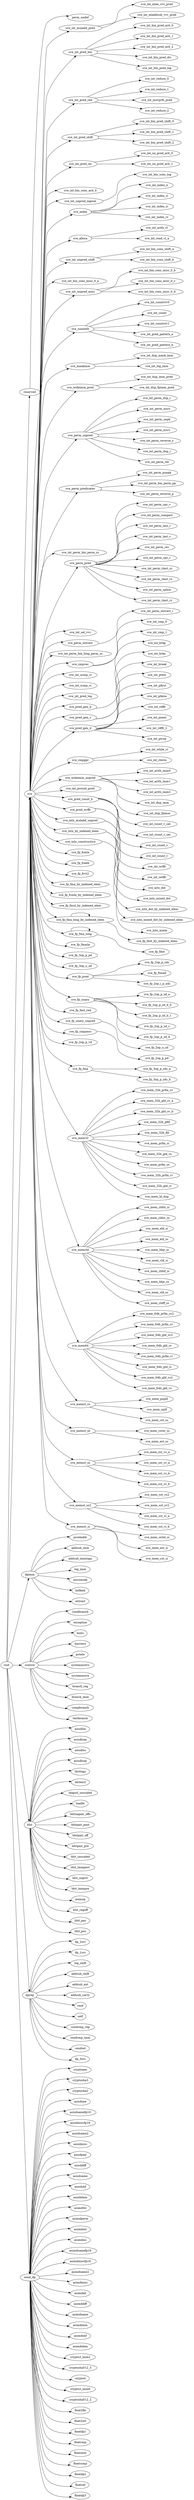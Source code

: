 digraph decode {
	rankdir=LR;
	root -> reserved;
	reserved -> perm_undef;
	root -> sve;
	sve -> sve_int_muladd_pred;
	sve_int_muladd_pred -> sve_int_mlas_vvv_pred;
	sve_int_muladd_pred -> sve_int_mladdsub_vvv_pred;
	sve -> sve_int_pred_bin;
	sve_int_pred_bin -> sve_int_bin_pred_arit_0;
	sve_int_pred_bin -> sve_int_bin_pred_arit_1;
	sve_int_pred_bin -> sve_int_bin_pred_arit_2;
	sve_int_pred_bin -> sve_int_bin_pred_div;
	sve_int_pred_bin -> sve_int_bin_pred_log;
	sve -> sve_int_pred_red;
	sve_int_pred_red -> sve_int_reduce_0;
	sve_int_pred_red -> sve_int_reduce_1;
	sve_int_pred_red -> sve_int_movprfx_pred;
	sve_int_pred_red -> sve_int_reduce_2;
	sve -> sve_int_pred_shift;
	sve_int_pred_shift -> sve_int_bin_pred_shift_0;
	sve_int_pred_shift -> sve_int_bin_pred_shift_1;
	sve_int_pred_shift -> sve_int_bin_pred_shift_2;
	sve -> sve_int_pred_un;
	sve_int_pred_un -> sve_int_un_pred_arit_0;
	sve_int_pred_un -> sve_int_un_pred_arit_1;
	sve -> sve_int_bin_cons_arit_0;
	sve -> sve_int_unpred_logical;
	sve_int_unpred_logical -> sve_int_bin_cons_log;
	sve -> sve_index;
	sve_index -> sve_int_index_ii;
	sve_index -> sve_int_index_ri;
	sve_index -> sve_int_index_ir;
	sve_index -> sve_int_index_rr;
	sve -> sve_alloca;
	sve_alloca -> sve_int_arith_vl;
	sve_alloca -> sve_int_read_vl_a;
	sve -> sve_int_unpred_shift;
	sve_int_unpred_shift -> sve_int_bin_cons_shift_a;
	sve_int_unpred_shift -> sve_int_bin_cons_shift_b;
	sve -> sve_int_bin_cons_misc_0_a;
	sve -> sve_int_unpred_misc;
	sve_int_unpred_misc -> sve_int_bin_cons_misc_0_b;
	sve_int_unpred_misc -> sve_int_bin_cons_misc_0_c;
	sve_int_unpred_misc -> sve_int_bin_cons_misc_0_d;
	sve -> sve_countelt;
	sve_countelt -> sve_int_countvlv0;
	sve_countelt -> sve_int_count;
	sve_countelt -> sve_int_countvlv1;
	sve_countelt -> sve_int_pred_pattern_a;
	sve_countelt -> sve_int_pred_pattern_b;
	sve -> sve_maskimm;
	sve_maskimm -> sve_int_dup_mask_imm;
	sve_maskimm -> sve_int_log_imm;
	sve -> sve_wideimm_pred;
	sve_wideimm_pred -> sve_int_dup_imm_pred;
	sve_wideimm_pred -> sve_int_dup_fpimm_pred;
	sve -> sve_perm_unpred;
	sve_perm_unpred -> sve_int_perm_dup_r;
	sve_perm_unpred -> sve_int_perm_insrs;
	sve_perm_unpred -> sve_int_perm_unpk;
	sve_perm_unpred -> sve_int_perm_insrv;
	sve_perm_unpred -> sve_int_perm_reverse_z;
	sve_perm_unpred -> sve_int_perm_dup_i;
	sve_perm_unpred -> sve_int_perm_tbl;
	sve -> sve_perm_predicates;
	sve_perm_predicates -> sve_int_perm_punpk;
	sve_perm_predicates -> sve_int_perm_bin_perm_pp;
	sve_perm_predicates -> sve_int_perm_reverse_p;
	sve -> sve_int_perm_bin_perm_zz;
	sve -> sve_perm_pred;
	sve_perm_pred -> sve_int_perm_cpy_v;
	sve_perm_pred -> sve_int_perm_compact;
	sve_perm_pred -> sve_int_perm_last_r;
	sve_perm_pred -> sve_int_perm_last_v;
	sve_perm_pred -> sve_int_perm_rev;
	sve_perm_pred -> sve_int_perm_cpy_r;
	sve_perm_pred -> sve_int_perm_clast_zz;
	sve_perm_pred -> sve_int_perm_clast_vz;
	sve_perm_pred -> sve_int_perm_splice;
	sve_perm_pred -> sve_int_perm_clast_rz;
	sve -> sve_int_sel_vvv;
	sve -> sve_perm_extract;
	sve_perm_extract -> sve_int_perm_extract_i;
	sve -> sve_int_perm_bin_long_perm_zz;
	sve -> sve_cmpvec;
	sve_cmpvec -> sve_int_cmp_0;
	sve_cmpvec -> sve_int_cmp_1;
	sve -> sve_int_ucmp_vi;
	sve -> sve_int_scmp_vi;
	sve -> sve_int_pred_log;
	sve -> sve_pred_gen_b;
	sve_pred_gen_b -> sve_int_brkp;
	sve -> sve_pred_gen_c;
	sve_pred_gen_c -> sve_int_brkn;
	sve_pred_gen_c -> sve_int_break;
	sve -> sve_pred_gen_d;
	sve_pred_gen_d -> sve_int_ptest;
	sve_pred_gen_d -> sve_int_pfirst;
	sve_pred_gen_d -> sve_int_pfalse;
	sve_pred_gen_d -> sve_int_rdffr;
	sve_pred_gen_d -> sve_int_pnext;
	sve_pred_gen_d -> sve_int_rdffr_2;
	sve_pred_gen_d -> sve_int_ptrue;
	sve -> sve_cmpgpr;
	sve_cmpgpr -> sve_int_while_rr;
	sve_cmpgpr -> sve_int_cterm;
	sve -> sve_wideimm_unpred;
	sve_wideimm_unpred -> sve_int_arith_imm0;
	sve_wideimm_unpred -> sve_int_arith_imm1;
	sve_wideimm_unpred -> sve_int_arith_imm2;
	sve_wideimm_unpred -> sve_int_dup_imm;
	sve_wideimm_unpred -> sve_int_dup_fpimm;
	sve -> sve_int_pcount_pred;
	sve -> sve_pred_count_b;
	sve_pred_count_b -> sve_int_count_v_sat;
	sve_pred_count_b -> sve_int_count_r_sat;
	sve_pred_count_b -> sve_int_count_v;
	sve_pred_count_b -> sve_int_count_r;
	sve -> sve_pred_wrffr;
	sve_pred_wrffr -> sve_int_wrffr;
	sve_pred_wrffr -> sve_int_setffr;
	sve -> sve_intx_muladd_unpred;
	sve_intx_muladd_unpred -> sve_intx_dot;
	sve_intx_muladd_unpred -> sve_intx_mixed_dot;
	sve -> sve_intx_by_indexed_elem;
	sve_intx_by_indexed_elem -> sve_intx_dot_by_indexed_elem;
	sve_intx_by_indexed_elem -> sve_intx_mixed_dot_by_indexed_elem;
	sve -> sve_intx_constructive;
	sve_intx_constructive -> sve_intx_mmla;
	sve -> sve_fp_fcmla;
	sve -> sve_fp_fcadd;
	sve -> sve_fp_fcvt2;
	sve -> sve_fp_fma_by_indexed_elem;
	sve -> sve_fp_fcmla_by_indexed_elem;
	sve -> sve_fp_fmul_by_indexed_elem;
	sve -> sve_fp_fma_long_by_indexed_elem;
	sve_fp_fma_long_by_indexed_elem -> sve_fp_fdot_by_indexed_elem;
	sve_fp_fma_long_by_indexed_elem -> sve_fp_fma_long_by_indexed_elem;
	sve -> sve_fp_fma_long;
	sve_fp_fma_long -> sve_fp_fdot;
	sve_fp_fma_long -> sve_fp_fma_long;
	sve -> sve_fp_fmmla;
	sve -> sve_fp_3op_p_pd;
	sve -> sve_fp_3op_u_zd;
	sve -> sve_fp_pred;
	sve_fp_pred -> sve_fp_2op_p_zds;
	sve_fp_pred -> sve_fp_ftmad;
	sve_fp_pred -> sve_fp_2op_i_p_zds;
	sve -> sve_fp_unary;
	sve_fp_unary -> sve_fp_2op_p_zd_a;
	sve_fp_unary -> sve_fp_2op_p_zd_b_0;
	sve_fp_unary -> sve_fp_2op_p_zd_b_1;
	sve_fp_unary -> sve_fp_2op_p_zd_c;
	sve_fp_unary -> sve_fp_2op_p_zd_d;
	sve -> sve_fp_fast_red;
	sve -> sve_fp_unary_unpred;
	sve_fp_unary_unpred -> sve_fp_2op_u_zd;
	sve -> sve_fp_cmpzero;
	sve_fp_cmpzero -> sve_fp_2op_p_pd;
	sve -> sve_fp_2op_p_vd;
	sve -> sve_fp_fma;
	sve_fp_fma -> sve_fp_3op_p_zds_a;
	sve_fp_fma -> sve_fp_3op_p_zds_b;
	sve -> sve_mem32;
	sve_mem32 -> sve_mem_32b_prfm_sv;
	sve_mem32 -> sve_mem_32b_gld_sv_a;
	sve_mem32 -> sve_mem_32b_gld_sv_b;
	sve_mem32 -> sve_mem_32b_pfill;
	sve_mem32 -> sve_mem_32b_fill;
	sve_mem32 -> sve_mem_prfm_si;
	sve_mem32 -> sve_mem_32b_gld_vs;
	sve_mem32 -> sve_mem_prfm_ss;
	sve_mem32 -> sve_mem_32b_prfm_vi;
	sve_mem32 -> sve_mem_32b_gld_vi;
	sve_mem32 -> sve_mem_ld_dup;
	sve -> sve_memcld;
	sve_memcld -> sve_mem_cldnt_si;
	sve_memcld -> sve_mem_cldnt_ss;
	sve_memcld -> sve_mem_eld_si;
	sve_memcld -> sve_mem_eld_ss;
	sve_memcld -> sve_mem_ldqr_si;
	sve_memcld -> sve_mem_cld_si;
	sve_memcld -> sve_mem_cldnf_si;
	sve_memcld -> sve_mem_ldqr_ss;
	sve_memcld -> sve_mem_cld_ss;
	sve_memcld -> sve_mem_cldff_ss;
	sve -> sve_mem64;
	sve_mem64 -> sve_mem_64b_prfm_sv2;
	sve_mem64 -> sve_mem_64b_prfm_sv;
	sve_mem64 -> sve_mem_64b_gld_sv2;
	sve_mem64 -> sve_mem_64b_gld_sv;
	sve_mem64 -> sve_mem_64b_prfm_vi;
	sve_mem64 -> sve_mem_64b_gld_vi;
	sve_mem64 -> sve_mem_64b_gld_vs2;
	sve_mem64 -> sve_mem_64b_gld_vs;
	sve -> sve_memst_cs;
	sve_memst_cs -> sve_mem_pspill;
	sve_memst_cs -> sve_mem_spill;
	sve_memst_cs -> sve_mem_cst_ss;
	sve -> sve_memst_nt;
	sve_memst_nt -> sve_mem_cstnt_ss;
	sve_memst_nt -> sve_mem_est_ss;
	sve -> sve_memst_ss;
	sve_memst_ss -> sve_mem_sst_vs_a;
	sve_memst_ss -> sve_mem_sst_sv_a;
	sve_memst_ss -> sve_mem_sst_vs_b;
	sve_memst_ss -> sve_mem_sst_sv_b;
	sve -> sve_memst_ss2;
	sve_memst_ss2 -> sve_mem_sst_vs2;
	sve_memst_ss2 -> sve_mem_sst_sv2;
	sve_memst_ss2 -> sve_mem_sst_vi_a;
	sve_memst_ss2 -> sve_mem_sst_vi_b;
	sve -> sve_memst_si;
	sve_memst_si -> sve_mem_cstnt_si;
	sve_memst_si -> sve_mem_est_si;
	sve_memst_si -> sve_mem_cst_si;
	root -> dpimm;
	dpimm -> pcreladdr;
	dpimm -> addsub_imm;
	dpimm -> addsub_immtags;
	dpimm -> log_imm;
	dpimm -> movewide;
	dpimm -> bitfield;
	dpimm -> extract;
	root -> control;
	control -> condbranch;
	control -> exception;
	control -> hints;
	control -> barriers;
	control -> pstate;
	control -> systeminstrs;
	control -> systemmove;
	control -> branch_reg;
	control -> branch_imm;
	control -> compbranch;
	control -> testbranch;
	root -> ldst;
	ldst -> asisdlse;
	ldst -> asisdlsep;
	ldst -> asisdlso;
	ldst -> asisdlsop;
	ldst -> ldsttags;
	ldst -> ldstexcl;
	ldst -> ldapstl_unscaled;
	ldst -> loadlit;
	ldst -> ldstnapair_offs;
	ldst -> ldstpair_post;
	ldst -> ldstpair_off;
	ldst -> ldstpair_pre;
	ldst -> ldst_unscaled;
	ldst -> ldst_immpost;
	ldst -> ldst_unpriv;
	ldst -> ldst_immpre;
	ldst -> memop;
	ldst -> ldst_regoff;
	ldst -> ldst_pac;
	ldst -> ldst_pos;
	root -> dpreg;
	dpreg -> dp_2src;
	dpreg -> dp_1src;
	dpreg -> log_shift;
	dpreg -> addsub_shift;
	dpreg -> addsub_ext;
	dpreg -> addsub_carry;
	dpreg -> rmif;
	dpreg -> setf;
	dpreg -> condcmp_reg;
	dpreg -> condcmp_imm;
	dpreg -> condsel;
	dpreg -> dp_3src;
	root -> simd_dp;
	simd_dp -> cryptoaes;
	simd_dp -> cryptosha3;
	simd_dp -> cryptosha2;
	simd_dp -> asisdone;
	simd_dp -> asisdsamefp16;
	simd_dp -> asisdmiscfp16;
	simd_dp -> asisdsame2;
	simd_dp -> asisdmisc;
	simd_dp -> asisdpair;
	simd_dp -> asisddiff;
	simd_dp -> asisdsame;
	simd_dp -> asisdshf;
	simd_dp -> asisdelem;
	simd_dp -> asimdtbl;
	simd_dp -> asimdperm;
	simd_dp -> asimdext;
	simd_dp -> asimdins;
	simd_dp -> asimdsamefp16;
	simd_dp -> asimdmiscfp16;
	simd_dp -> asimdsame2;
	simd_dp -> asimdmisc;
	simd_dp -> asimdall;
	simd_dp -> asimddiff;
	simd_dp -> asimdsame;
	simd_dp -> asimdimm;
	simd_dp -> asimdshf;
	simd_dp -> asimdelem;
	simd_dp -> crypto3_imm2;
	simd_dp -> cryptosha512_3;
	simd_dp -> crypto4;
	simd_dp -> crypto3_imm6;
	simd_dp -> cryptosha512_2;
	simd_dp -> float2fix;
	simd_dp -> float2int;
	simd_dp -> floatdp1;
	simd_dp -> floatcmp;
	simd_dp -> floatimm;
	simd_dp -> floatccmp;
	simd_dp -> floatdp2;
	simd_dp -> floatsel;
	simd_dp -> floatdp3;
}
